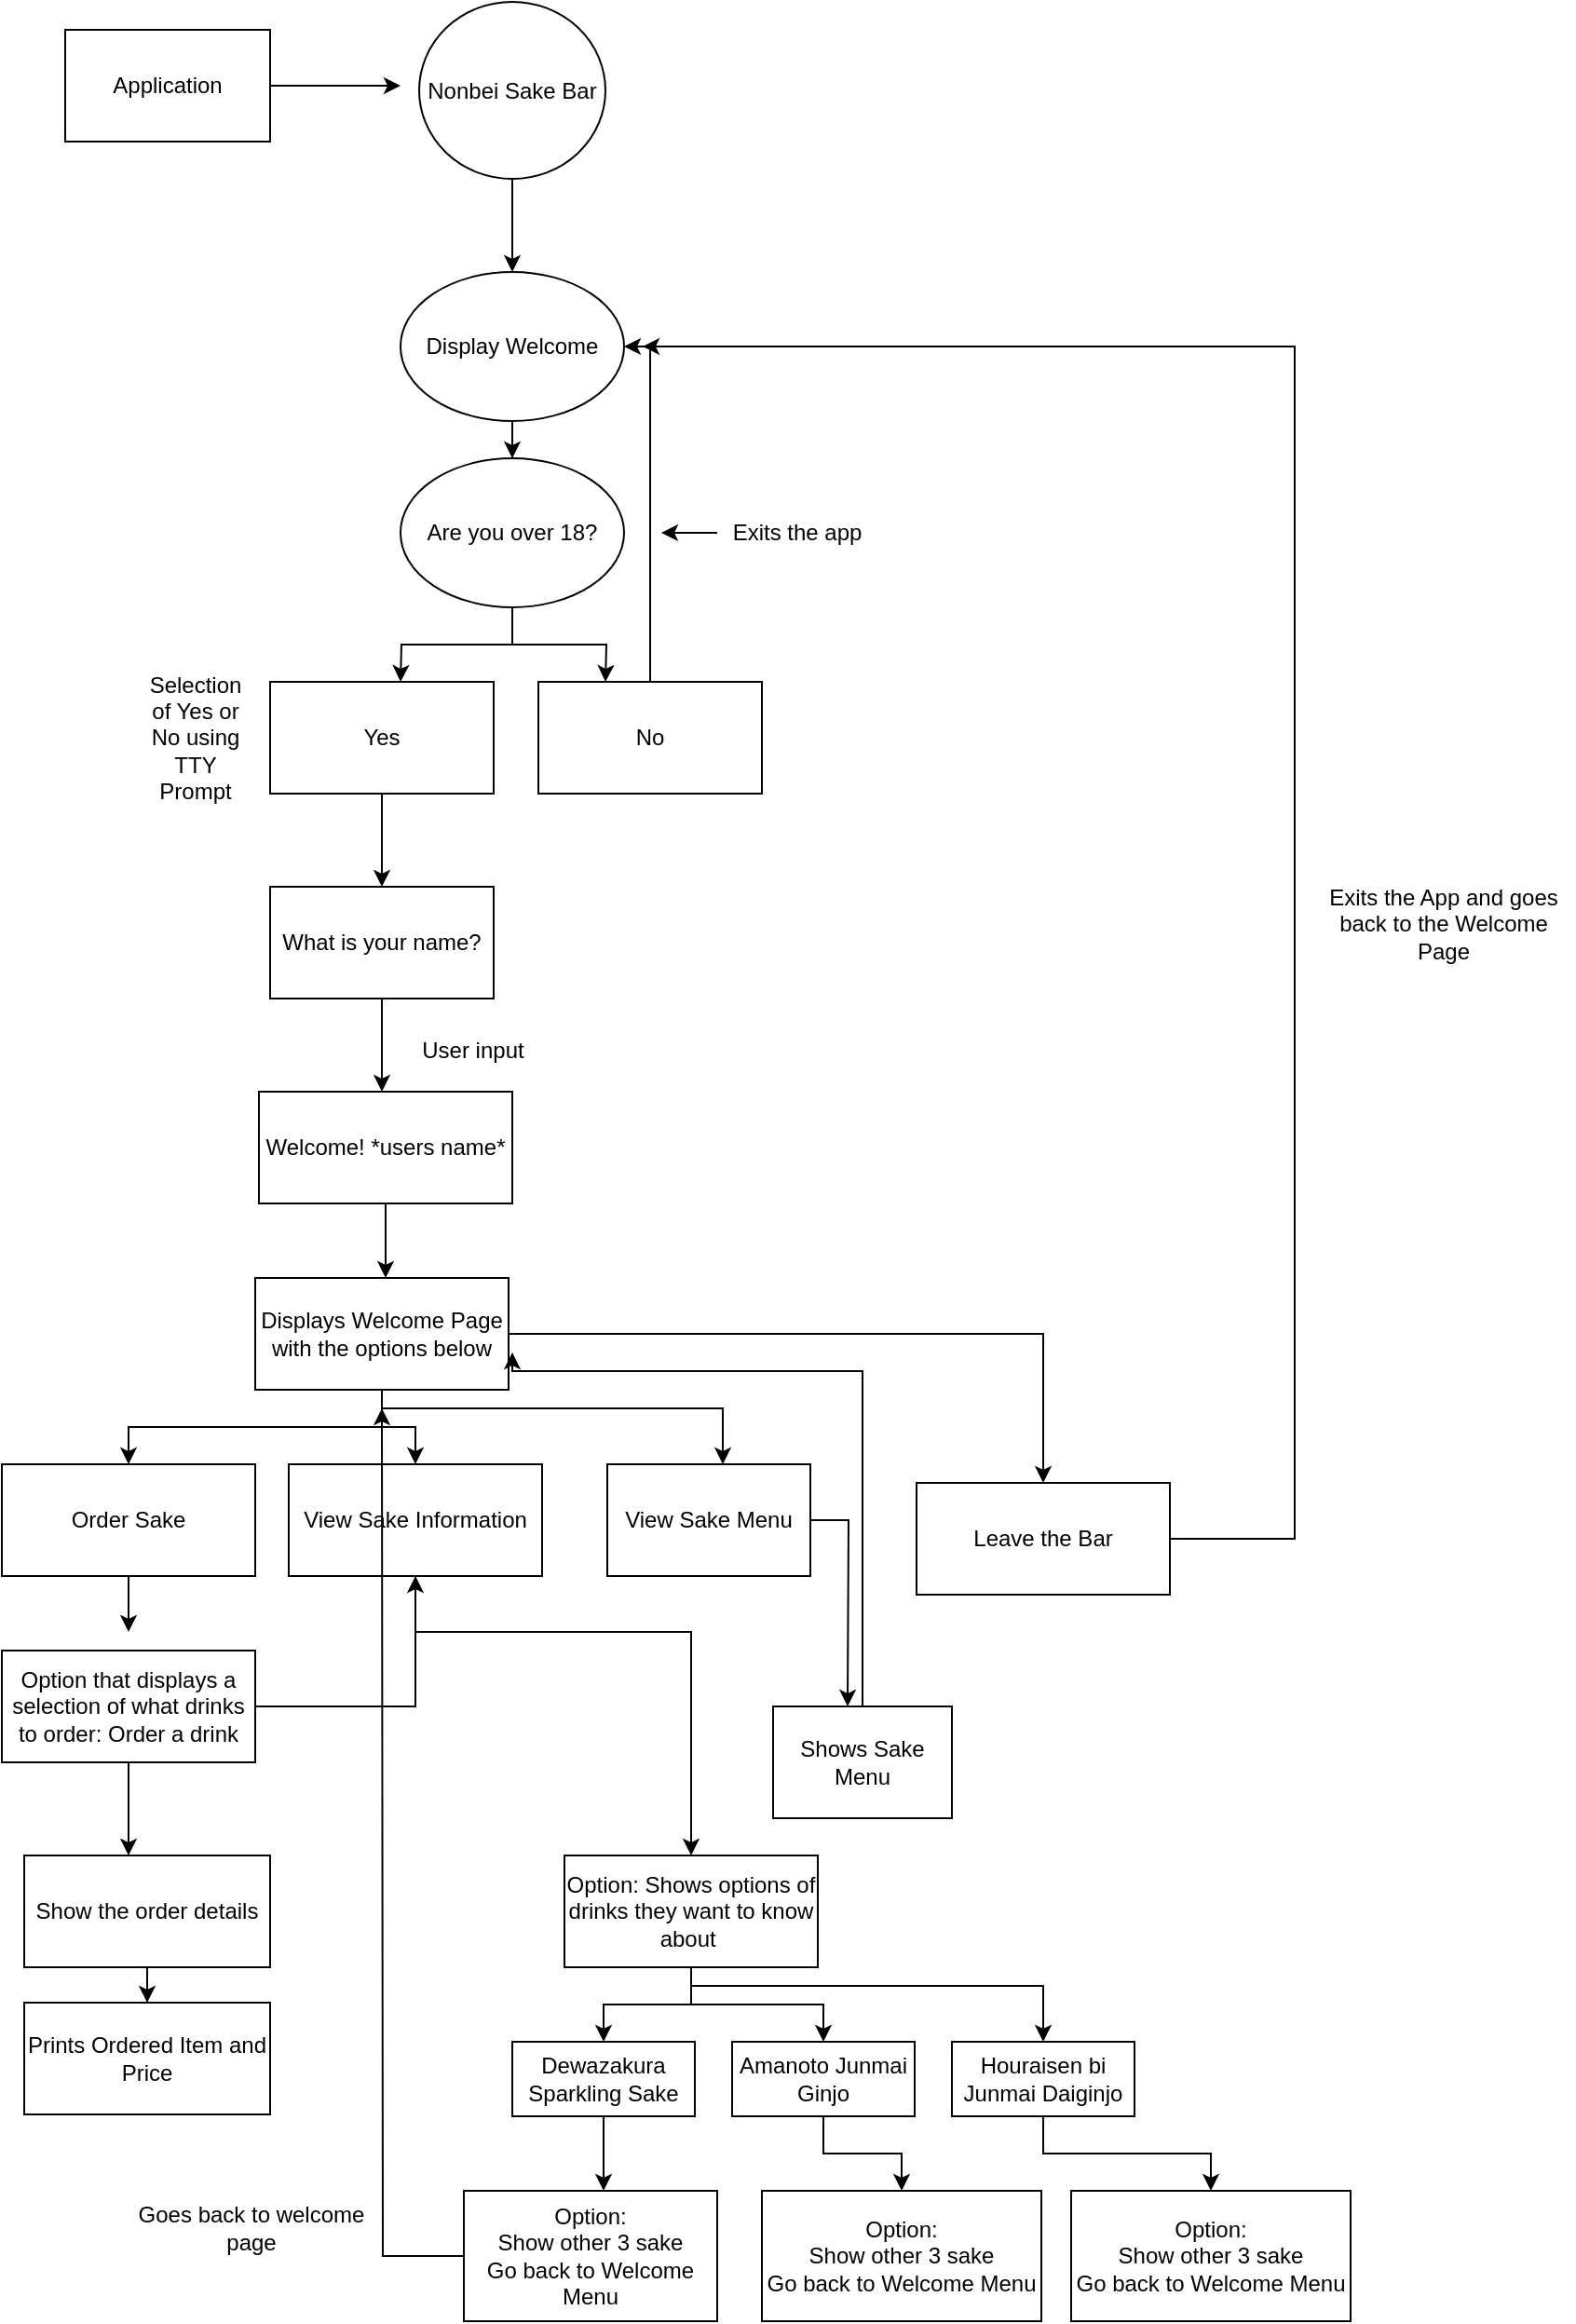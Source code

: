 <mxfile version="14.7.2" type="device"><diagram id="hPA1pNjz1p_AAdreHYNH" name="Page-1"><mxGraphModel dx="1321" dy="667" grid="1" gridSize="10" guides="1" tooltips="1" connect="1" arrows="1" fold="1" page="1" pageScale="1" pageWidth="827" pageHeight="1169" math="0" shadow="0"><root><mxCell id="0"/><mxCell id="1" parent="0"/><mxCell id="C5WIbHr0YIiSS8bdHJNg-2" style="edgeStyle=orthogonalEdgeStyle;rounded=0;orthogonalLoop=1;jettySize=auto;html=1;" parent="1" source="C5WIbHr0YIiSS8bdHJNg-1" edge="1"><mxGeometry relative="1" as="geometry"><mxPoint x="220" y="80" as="targetPoint"/></mxGeometry></mxCell><mxCell id="C5WIbHr0YIiSS8bdHJNg-1" value="Application" style="rounded=0;whiteSpace=wrap;html=1;" parent="1" vertex="1"><mxGeometry x="40" y="50" width="110" height="60" as="geometry"/></mxCell><mxCell id="C5WIbHr0YIiSS8bdHJNg-4" style="edgeStyle=orthogonalEdgeStyle;rounded=0;orthogonalLoop=1;jettySize=auto;html=1;" parent="1" source="C5WIbHr0YIiSS8bdHJNg-3" target="C5WIbHr0YIiSS8bdHJNg-5" edge="1"><mxGeometry relative="1" as="geometry"><mxPoint x="280" y="190" as="targetPoint"/></mxGeometry></mxCell><mxCell id="C5WIbHr0YIiSS8bdHJNg-3" value="Nonbei Sake Bar" style="ellipse;whiteSpace=wrap;html=1;" parent="1" vertex="1"><mxGeometry x="230" y="35" width="100" height="95" as="geometry"/></mxCell><mxCell id="C5WIbHr0YIiSS8bdHJNg-6" style="edgeStyle=orthogonalEdgeStyle;rounded=0;orthogonalLoop=1;jettySize=auto;html=1;" parent="1" source="C5WIbHr0YIiSS8bdHJNg-5" target="C5WIbHr0YIiSS8bdHJNg-7" edge="1"><mxGeometry relative="1" as="geometry"><mxPoint x="280" y="300" as="targetPoint"/></mxGeometry></mxCell><mxCell id="C5WIbHr0YIiSS8bdHJNg-5" value="Display Welcome" style="ellipse;whiteSpace=wrap;html=1;" parent="1" vertex="1"><mxGeometry x="220" y="180" width="120" height="80" as="geometry"/></mxCell><mxCell id="C5WIbHr0YIiSS8bdHJNg-8" style="edgeStyle=orthogonalEdgeStyle;rounded=0;orthogonalLoop=1;jettySize=auto;html=1;" parent="1" source="C5WIbHr0YIiSS8bdHJNg-7" edge="1"><mxGeometry relative="1" as="geometry"><mxPoint x="220" y="400" as="targetPoint"/></mxGeometry></mxCell><mxCell id="C5WIbHr0YIiSS8bdHJNg-9" style="edgeStyle=orthogonalEdgeStyle;rounded=0;orthogonalLoop=1;jettySize=auto;html=1;" parent="1" source="C5WIbHr0YIiSS8bdHJNg-7" edge="1"><mxGeometry relative="1" as="geometry"><mxPoint x="330" y="400" as="targetPoint"/></mxGeometry></mxCell><mxCell id="C5WIbHr0YIiSS8bdHJNg-7" value="Are you over 18?" style="ellipse;whiteSpace=wrap;html=1;" parent="1" vertex="1"><mxGeometry x="220" y="280" width="120" height="80" as="geometry"/></mxCell><mxCell id="C5WIbHr0YIiSS8bdHJNg-17" style="edgeStyle=orthogonalEdgeStyle;rounded=0;orthogonalLoop=1;jettySize=auto;html=1;" parent="1" source="C5WIbHr0YIiSS8bdHJNg-10" edge="1"><mxGeometry relative="1" as="geometry"><mxPoint x="210" y="510" as="targetPoint"/></mxGeometry></mxCell><mxCell id="C5WIbHr0YIiSS8bdHJNg-10" value="Yes" style="rounded=0;whiteSpace=wrap;html=1;" parent="1" vertex="1"><mxGeometry x="150" y="400" width="120" height="60" as="geometry"/></mxCell><mxCell id="C5WIbHr0YIiSS8bdHJNg-76" style="edgeStyle=orthogonalEdgeStyle;rounded=0;orthogonalLoop=1;jettySize=auto;html=1;" parent="1" source="C5WIbHr0YIiSS8bdHJNg-11" target="C5WIbHr0YIiSS8bdHJNg-5" edge="1"><mxGeometry relative="1" as="geometry"><Array as="points"><mxPoint x="354" y="220"/></Array></mxGeometry></mxCell><mxCell id="C5WIbHr0YIiSS8bdHJNg-11" value="No" style="rounded=0;whiteSpace=wrap;html=1;" parent="1" vertex="1"><mxGeometry x="294" y="400" width="120" height="60" as="geometry"/></mxCell><mxCell id="C5WIbHr0YIiSS8bdHJNg-52" style="edgeStyle=orthogonalEdgeStyle;rounded=0;orthogonalLoop=1;jettySize=auto;html=1;" parent="1" source="C5WIbHr0YIiSS8bdHJNg-14" edge="1"><mxGeometry relative="1" as="geometry"><mxPoint x="360" y="320" as="targetPoint"/></mxGeometry></mxCell><mxCell id="C5WIbHr0YIiSS8bdHJNg-14" value="Exits the app" style="text;html=1;strokeColor=none;fillColor=none;align=center;verticalAlign=middle;whiteSpace=wrap;rounded=0;" parent="1" vertex="1"><mxGeometry x="390" y="305" width="86" height="30" as="geometry"/></mxCell><mxCell id="C5WIbHr0YIiSS8bdHJNg-19" style="edgeStyle=orthogonalEdgeStyle;rounded=0;orthogonalLoop=1;jettySize=auto;html=1;" parent="1" source="C5WIbHr0YIiSS8bdHJNg-18" edge="1"><mxGeometry relative="1" as="geometry"><mxPoint x="210" y="620" as="targetPoint"/></mxGeometry></mxCell><mxCell id="C5WIbHr0YIiSS8bdHJNg-18" value="What is your name?" style="rounded=0;whiteSpace=wrap;html=1;" parent="1" vertex="1"><mxGeometry x="150" y="510" width="120" height="60" as="geometry"/></mxCell><mxCell id="C5WIbHr0YIiSS8bdHJNg-21" style="edgeStyle=orthogonalEdgeStyle;rounded=0;orthogonalLoop=1;jettySize=auto;html=1;" parent="1" source="C5WIbHr0YIiSS8bdHJNg-20" edge="1"><mxGeometry relative="1" as="geometry"><mxPoint x="212" y="720" as="targetPoint"/></mxGeometry></mxCell><mxCell id="C5WIbHr0YIiSS8bdHJNg-20" value="Welcome! *users name*" style="rounded=0;whiteSpace=wrap;html=1;" parent="1" vertex="1"><mxGeometry x="144" y="620" width="136" height="60" as="geometry"/></mxCell><mxCell id="C5WIbHr0YIiSS8bdHJNg-31" style="edgeStyle=orthogonalEdgeStyle;rounded=0;orthogonalLoop=1;jettySize=auto;html=1;entryX=0.5;entryY=0;entryDx=0;entryDy=0;" parent="1" source="C5WIbHr0YIiSS8bdHJNg-22" target="C5WIbHr0YIiSS8bdHJNg-24" edge="1"><mxGeometry relative="1" as="geometry"/></mxCell><mxCell id="C5WIbHr0YIiSS8bdHJNg-33" style="edgeStyle=orthogonalEdgeStyle;rounded=0;orthogonalLoop=1;jettySize=auto;html=1;entryX=0.5;entryY=0;entryDx=0;entryDy=0;" parent="1" source="C5WIbHr0YIiSS8bdHJNg-22" target="C5WIbHr0YIiSS8bdHJNg-26" edge="1"><mxGeometry relative="1" as="geometry"/></mxCell><mxCell id="C5WIbHr0YIiSS8bdHJNg-34" style="edgeStyle=orthogonalEdgeStyle;rounded=0;orthogonalLoop=1;jettySize=auto;html=1;" parent="1" source="C5WIbHr0YIiSS8bdHJNg-22" target="C5WIbHr0YIiSS8bdHJNg-27" edge="1"><mxGeometry relative="1" as="geometry"/></mxCell><mxCell id="rS4L2jN227T54VOmXR9K-4" style="edgeStyle=orthogonalEdgeStyle;rounded=0;orthogonalLoop=1;jettySize=auto;html=1;entryX=0.569;entryY=0;entryDx=0;entryDy=0;entryPerimeter=0;" edge="1" parent="1" source="C5WIbHr0YIiSS8bdHJNg-22" target="rS4L2jN227T54VOmXR9K-1"><mxGeometry relative="1" as="geometry"><Array as="points"><mxPoint x="210" y="790"/><mxPoint x="393" y="790"/></Array></mxGeometry></mxCell><mxCell id="C5WIbHr0YIiSS8bdHJNg-22" value="Displays Welcome Page with the options below" style="rounded=0;whiteSpace=wrap;html=1;" parent="1" vertex="1"><mxGeometry x="142" y="720" width="136" height="60" as="geometry"/></mxCell><mxCell id="C5WIbHr0YIiSS8bdHJNg-43" style="edgeStyle=orthogonalEdgeStyle;rounded=0;orthogonalLoop=1;jettySize=auto;html=1;" parent="1" source="C5WIbHr0YIiSS8bdHJNg-24" edge="1"><mxGeometry relative="1" as="geometry"><mxPoint x="74" y="910" as="targetPoint"/></mxGeometry></mxCell><mxCell id="C5WIbHr0YIiSS8bdHJNg-24" value="Order Sake" style="rounded=0;whiteSpace=wrap;html=1;" parent="1" vertex="1"><mxGeometry x="6" y="820" width="136" height="60" as="geometry"/></mxCell><mxCell id="C5WIbHr0YIiSS8bdHJNg-62" style="edgeStyle=orthogonalEdgeStyle;rounded=0;orthogonalLoop=1;jettySize=auto;html=1;entryX=0.5;entryY=0;entryDx=0;entryDy=0;" parent="1" source="C5WIbHr0YIiSS8bdHJNg-26" target="C5WIbHr0YIiSS8bdHJNg-63" edge="1"><mxGeometry relative="1" as="geometry"><mxPoint x="228" y="1020" as="targetPoint"/><Array as="points"><mxPoint x="228" y="910"/><mxPoint x="376" y="910"/></Array></mxGeometry></mxCell><mxCell id="C5WIbHr0YIiSS8bdHJNg-26" value="View Sake Information" style="rounded=0;whiteSpace=wrap;html=1;" parent="1" vertex="1"><mxGeometry x="160" y="820" width="136" height="60" as="geometry"/></mxCell><mxCell id="C5WIbHr0YIiSS8bdHJNg-40" style="edgeStyle=orthogonalEdgeStyle;rounded=0;orthogonalLoop=1;jettySize=auto;html=1;" parent="1" edge="1"><mxGeometry relative="1" as="geometry"><mxPoint x="350" y="220" as="targetPoint"/><Array as="points"><mxPoint x="700" y="860"/><mxPoint x="700" y="220"/></Array><mxPoint x="560" y="860" as="sourcePoint"/></mxGeometry></mxCell><mxCell id="C5WIbHr0YIiSS8bdHJNg-27" value="Leave the Bar" style="rounded=0;whiteSpace=wrap;html=1;" parent="1" vertex="1"><mxGeometry x="497" y="830" width="136" height="60" as="geometry"/></mxCell><mxCell id="C5WIbHr0YIiSS8bdHJNg-35" value="User input" style="text;html=1;strokeColor=none;fillColor=none;align=center;verticalAlign=middle;whiteSpace=wrap;rounded=0;" parent="1" vertex="1"><mxGeometry x="224" y="578" width="70" height="40" as="geometry"/></mxCell><mxCell id="C5WIbHr0YIiSS8bdHJNg-36" value="Selection of Yes or No using TTY Prompt" style="text;html=1;strokeColor=none;fillColor=none;align=center;verticalAlign=middle;whiteSpace=wrap;rounded=0;" parent="1" vertex="1"><mxGeometry x="90" y="420" width="40" height="20" as="geometry"/></mxCell><mxCell id="C5WIbHr0YIiSS8bdHJNg-42" value="Exits the App and goes back to the Welcome Page" style="text;html=1;strokeColor=none;fillColor=none;align=center;verticalAlign=middle;whiteSpace=wrap;rounded=0;" parent="1" vertex="1"><mxGeometry x="710" y="510" width="140" height="40" as="geometry"/></mxCell><mxCell id="C5WIbHr0YIiSS8bdHJNg-46" style="edgeStyle=orthogonalEdgeStyle;rounded=0;orthogonalLoop=1;jettySize=auto;html=1;" parent="1" source="C5WIbHr0YIiSS8bdHJNg-44" edge="1"><mxGeometry relative="1" as="geometry"><mxPoint x="74" y="1030" as="targetPoint"/></mxGeometry></mxCell><mxCell id="C5WIbHr0YIiSS8bdHJNg-50" style="edgeStyle=orthogonalEdgeStyle;rounded=0;orthogonalLoop=1;jettySize=auto;html=1;entryX=0.5;entryY=1;entryDx=0;entryDy=0;" parent="1" source="C5WIbHr0YIiSS8bdHJNg-44" target="C5WIbHr0YIiSS8bdHJNg-26" edge="1"><mxGeometry relative="1" as="geometry"/></mxCell><mxCell id="C5WIbHr0YIiSS8bdHJNg-44" value="Option that displays a selection of what drinks to order: Order a drink" style="rounded=0;whiteSpace=wrap;html=1;" parent="1" vertex="1"><mxGeometry x="6" y="920" width="136" height="60" as="geometry"/></mxCell><mxCell id="rS4L2jN227T54VOmXR9K-14" style="edgeStyle=orthogonalEdgeStyle;rounded=0;orthogonalLoop=1;jettySize=auto;html=1;entryX=0.5;entryY=0;entryDx=0;entryDy=0;" edge="1" parent="1" source="C5WIbHr0YIiSS8bdHJNg-57" target="C5WIbHr0YIiSS8bdHJNg-90"><mxGeometry relative="1" as="geometry"/></mxCell><mxCell id="C5WIbHr0YIiSS8bdHJNg-57" value="Show the order details" style="rounded=0;whiteSpace=wrap;html=1;" parent="1" vertex="1"><mxGeometry x="18" y="1030" width="132" height="60" as="geometry"/></mxCell><mxCell id="C5WIbHr0YIiSS8bdHJNg-69" style="edgeStyle=orthogonalEdgeStyle;rounded=0;orthogonalLoop=1;jettySize=auto;html=1;entryX=0.5;entryY=0;entryDx=0;entryDy=0;" parent="1" source="C5WIbHr0YIiSS8bdHJNg-63" target="C5WIbHr0YIiSS8bdHJNg-65" edge="1"><mxGeometry relative="1" as="geometry"/></mxCell><mxCell id="C5WIbHr0YIiSS8bdHJNg-70" style="edgeStyle=orthogonalEdgeStyle;rounded=0;orthogonalLoop=1;jettySize=auto;html=1;entryX=0.5;entryY=0;entryDx=0;entryDy=0;" parent="1" source="C5WIbHr0YIiSS8bdHJNg-63" target="C5WIbHr0YIiSS8bdHJNg-66" edge="1"><mxGeometry relative="1" as="geometry"/></mxCell><mxCell id="C5WIbHr0YIiSS8bdHJNg-71" style="edgeStyle=orthogonalEdgeStyle;rounded=0;orthogonalLoop=1;jettySize=auto;html=1;entryX=0.5;entryY=0;entryDx=0;entryDy=0;" parent="1" source="C5WIbHr0YIiSS8bdHJNg-63" target="C5WIbHr0YIiSS8bdHJNg-67" edge="1"><mxGeometry relative="1" as="geometry"><Array as="points"><mxPoint x="376" y="1100"/><mxPoint x="565" y="1100"/></Array></mxGeometry></mxCell><mxCell id="C5WIbHr0YIiSS8bdHJNg-63" value="Option: Shows options of drinks they want to know about&amp;nbsp;" style="rounded=0;whiteSpace=wrap;html=1;" parent="1" vertex="1"><mxGeometry x="308" y="1030" width="136" height="60" as="geometry"/></mxCell><mxCell id="C5WIbHr0YIiSS8bdHJNg-73" style="edgeStyle=orthogonalEdgeStyle;rounded=0;orthogonalLoop=1;jettySize=auto;html=1;" parent="1" source="C5WIbHr0YIiSS8bdHJNg-65" edge="1"><mxGeometry relative="1" as="geometry"><mxPoint x="329" y="1210" as="targetPoint"/></mxGeometry></mxCell><mxCell id="C5WIbHr0YIiSS8bdHJNg-65" value="Dewazakura Sparkling Sake" style="rounded=0;whiteSpace=wrap;html=1;" parent="1" vertex="1"><mxGeometry x="280" y="1130" width="98" height="40" as="geometry"/></mxCell><mxCell id="C5WIbHr0YIiSS8bdHJNg-81" style="edgeStyle=orthogonalEdgeStyle;rounded=0;orthogonalLoop=1;jettySize=auto;html=1;entryX=0.5;entryY=0;entryDx=0;entryDy=0;" parent="1" source="C5WIbHr0YIiSS8bdHJNg-66" target="C5WIbHr0YIiSS8bdHJNg-78" edge="1"><mxGeometry relative="1" as="geometry"/></mxCell><mxCell id="C5WIbHr0YIiSS8bdHJNg-66" value="Amanoto Junmai Ginjo" style="rounded=0;whiteSpace=wrap;html=1;" parent="1" vertex="1"><mxGeometry x="398" y="1130" width="98" height="40" as="geometry"/></mxCell><mxCell id="C5WIbHr0YIiSS8bdHJNg-82" style="edgeStyle=orthogonalEdgeStyle;rounded=0;orthogonalLoop=1;jettySize=auto;html=1;entryX=0.5;entryY=0;entryDx=0;entryDy=0;" parent="1" source="C5WIbHr0YIiSS8bdHJNg-67" target="C5WIbHr0YIiSS8bdHJNg-79" edge="1"><mxGeometry relative="1" as="geometry"/></mxCell><mxCell id="C5WIbHr0YIiSS8bdHJNg-67" value="Houraisen bi Junmai Daiginjo" style="rounded=0;whiteSpace=wrap;html=1;" parent="1" vertex="1"><mxGeometry x="516" y="1130" width="98" height="40" as="geometry"/></mxCell><mxCell id="rS4L2jN227T54VOmXR9K-20" style="edgeStyle=orthogonalEdgeStyle;rounded=0;orthogonalLoop=1;jettySize=auto;html=1;" edge="1" parent="1" source="C5WIbHr0YIiSS8bdHJNg-77"><mxGeometry relative="1" as="geometry"><mxPoint x="210" y="790" as="targetPoint"/></mxGeometry></mxCell><mxCell id="C5WIbHr0YIiSS8bdHJNg-77" value="Option:&lt;br&gt;Show other 3 sake&lt;br&gt;Go back to Welcome Menu" style="rounded=0;whiteSpace=wrap;html=1;" parent="1" vertex="1"><mxGeometry x="254" y="1210" width="136" height="70" as="geometry"/></mxCell><mxCell id="C5WIbHr0YIiSS8bdHJNg-78" value="Option:&lt;br&gt;Show other 3 sake&lt;br&gt;Go back to Welcome Menu" style="rounded=0;whiteSpace=wrap;html=1;" parent="1" vertex="1"><mxGeometry x="414" y="1210" width="150" height="70" as="geometry"/></mxCell><mxCell id="C5WIbHr0YIiSS8bdHJNg-79" value="Option:&lt;br&gt;Show other 3 sake&lt;br&gt;Go back to Welcome Menu" style="rounded=0;whiteSpace=wrap;html=1;" parent="1" vertex="1"><mxGeometry x="580" y="1210" width="150" height="70" as="geometry"/></mxCell><mxCell id="C5WIbHr0YIiSS8bdHJNg-90" value="Prints Ordered Item and Price" style="rounded=0;whiteSpace=wrap;html=1;" parent="1" vertex="1"><mxGeometry x="18" y="1109" width="132" height="60" as="geometry"/></mxCell><mxCell id="rS4L2jN227T54VOmXR9K-2" style="edgeStyle=orthogonalEdgeStyle;rounded=0;orthogonalLoop=1;jettySize=auto;html=1;" edge="1" parent="1" source="rS4L2jN227T54VOmXR9K-1"><mxGeometry relative="1" as="geometry"><mxPoint x="460" y="950" as="targetPoint"/></mxGeometry></mxCell><mxCell id="rS4L2jN227T54VOmXR9K-1" value="View Sake Menu" style="rounded=0;whiteSpace=wrap;html=1;" vertex="1" parent="1"><mxGeometry x="331" y="820" width="109" height="60" as="geometry"/></mxCell><mxCell id="rS4L2jN227T54VOmXR9K-11" style="edgeStyle=orthogonalEdgeStyle;rounded=0;orthogonalLoop=1;jettySize=auto;html=1;" edge="1" parent="1" source="rS4L2jN227T54VOmXR9K-3"><mxGeometry relative="1" as="geometry"><mxPoint x="280" y="760" as="targetPoint"/><Array as="points"><mxPoint x="468" y="770"/><mxPoint x="280" y="770"/></Array></mxGeometry></mxCell><mxCell id="rS4L2jN227T54VOmXR9K-3" value="Shows Sake Menu" style="rounded=0;whiteSpace=wrap;html=1;" vertex="1" parent="1"><mxGeometry x="420" y="950" width="96" height="60" as="geometry"/></mxCell><mxCell id="rS4L2jN227T54VOmXR9K-21" value="Goes back to welcome page" style="text;html=1;strokeColor=none;fillColor=none;align=center;verticalAlign=middle;whiteSpace=wrap;rounded=0;" vertex="1" parent="1"><mxGeometry x="70" y="1210" width="140" height="40" as="geometry"/></mxCell></root></mxGraphModel></diagram></mxfile>